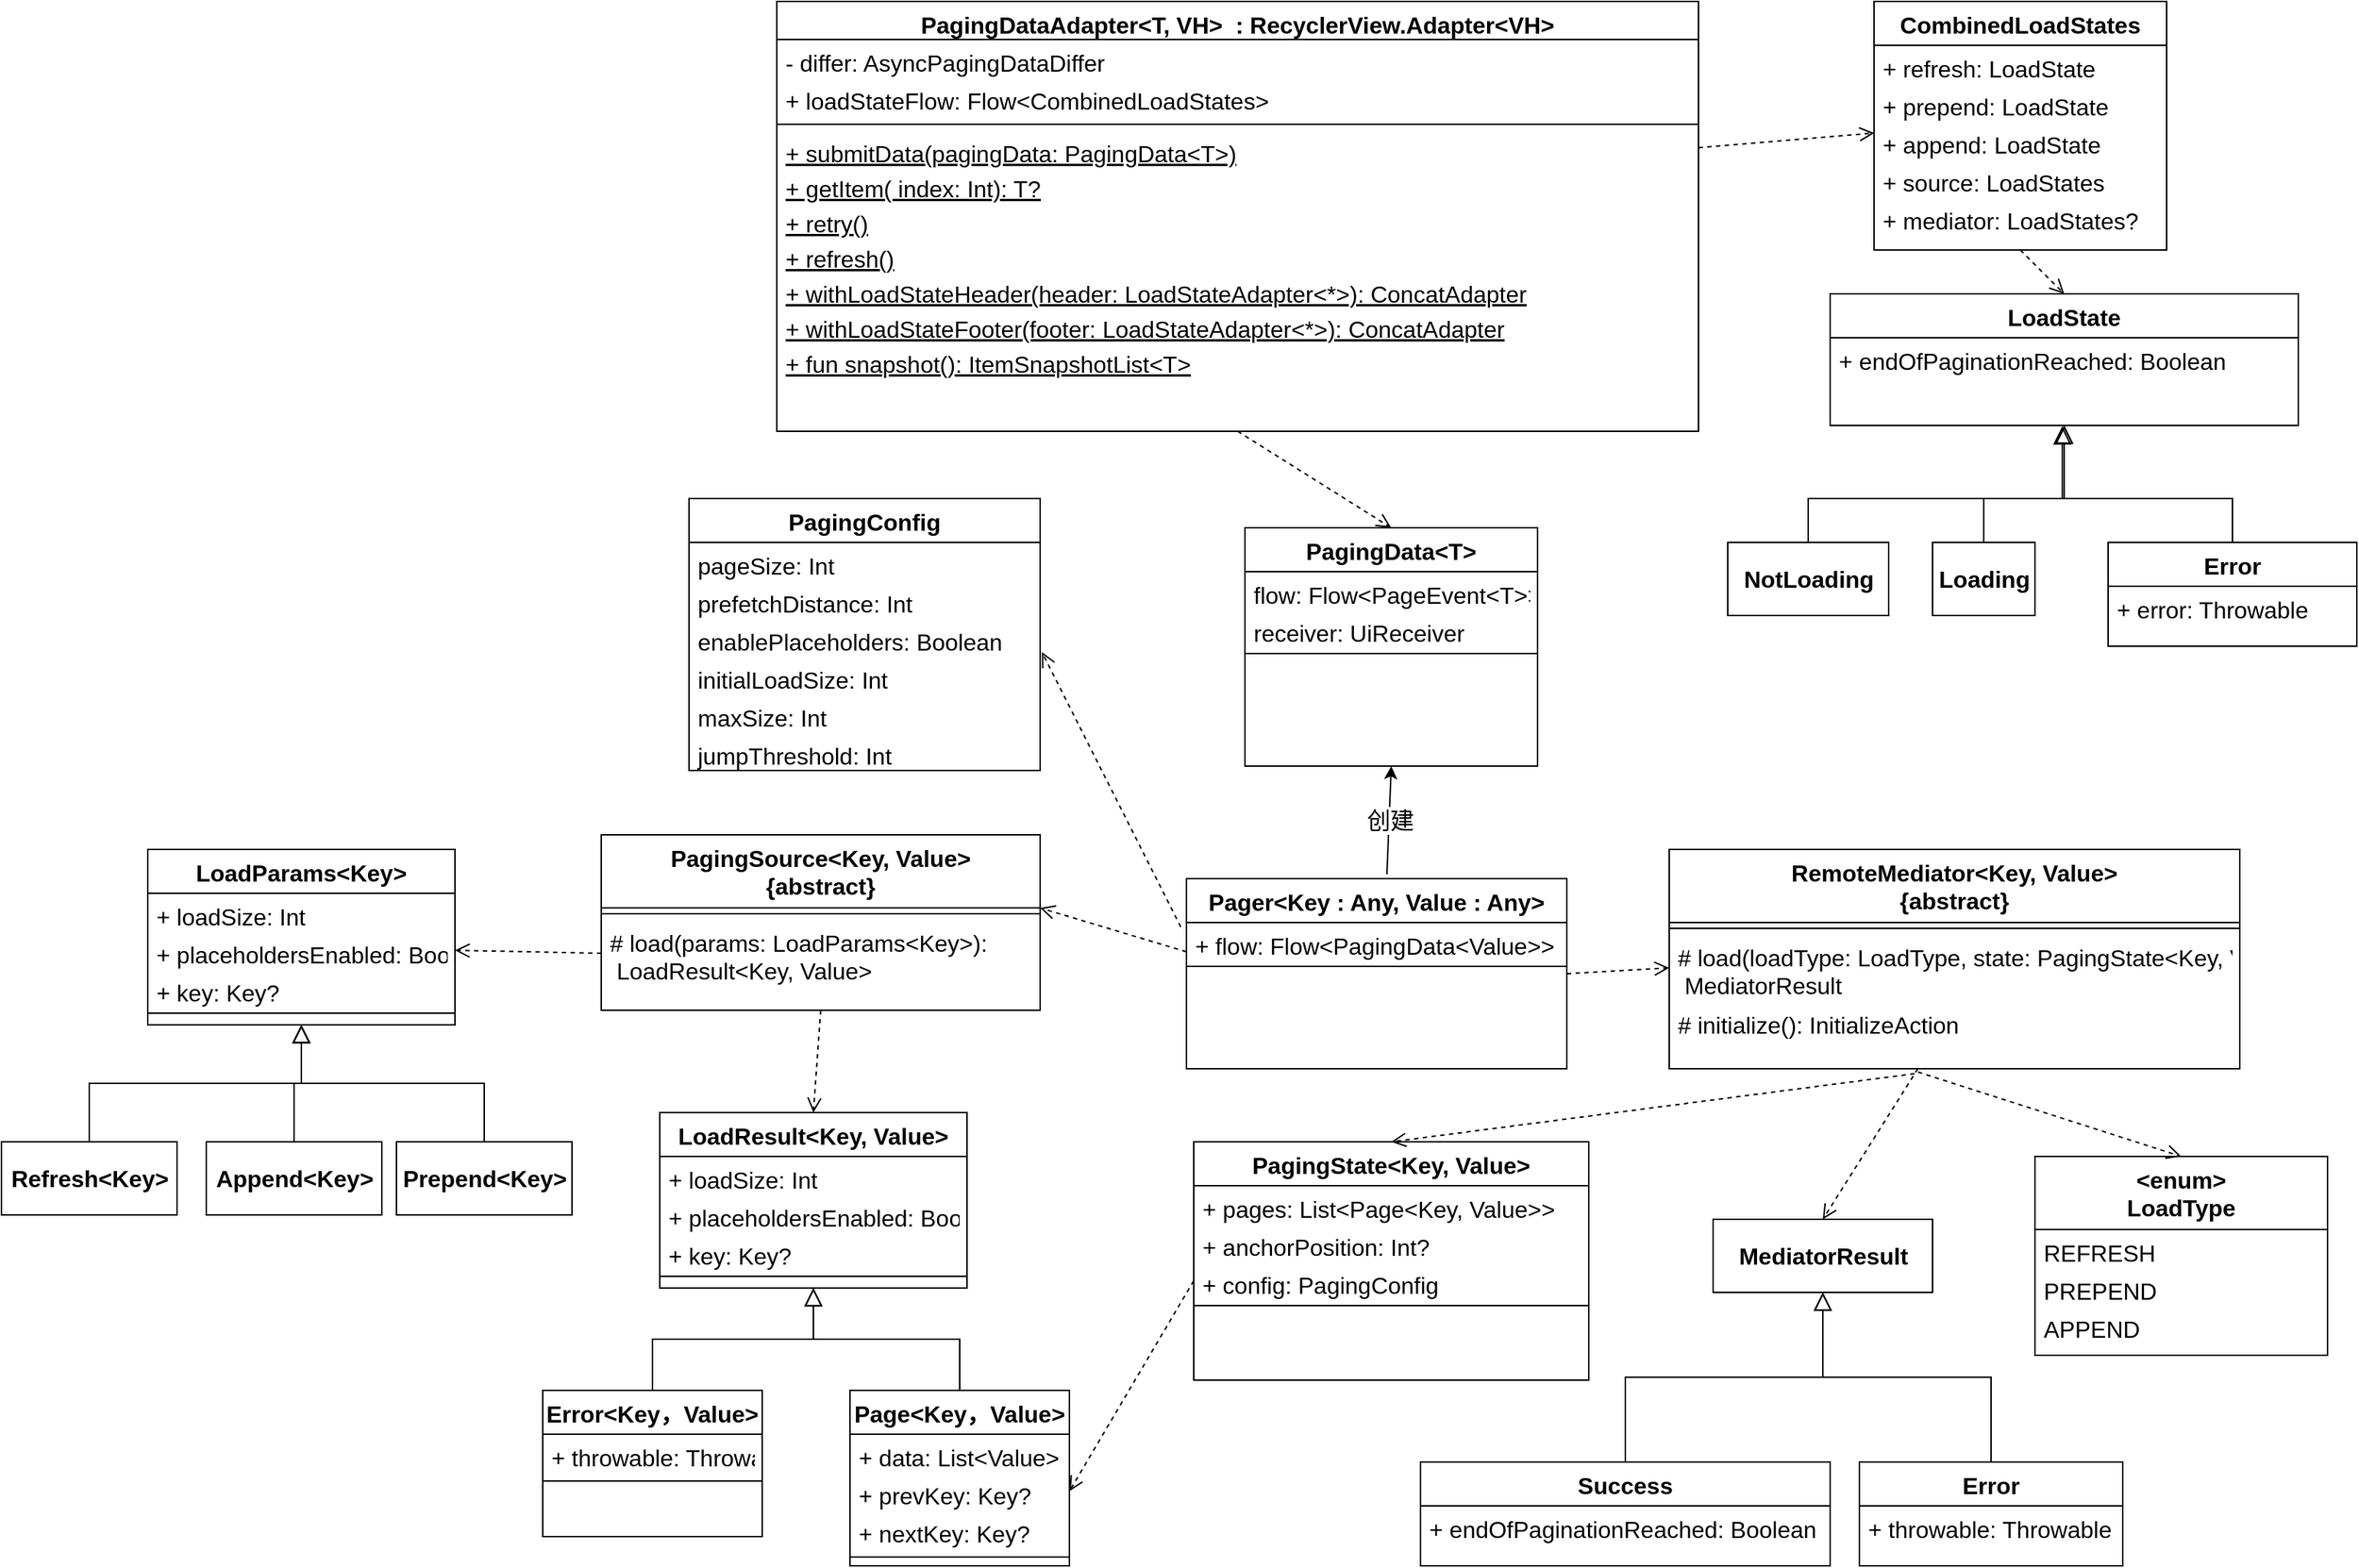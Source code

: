 <mxfile version="14.2.3" type="github">
  <diagram id="C5RBs43oDa-KdzZeNtuy" name="Page-1">
    <mxGraphModel dx="4512" dy="1089" grid="1" gridSize="10" guides="1" tooltips="1" connect="1" arrows="1" fold="1" page="1" pageScale="1" pageWidth="827" pageHeight="1169" math="0" shadow="0">
      <root>
        <mxCell id="WIyWlLk6GJQsqaUBKTNV-0" />
        <mxCell id="WIyWlLk6GJQsqaUBKTNV-1" parent="WIyWlLk6GJQsqaUBKTNV-0" />
        <mxCell id="XuE36sU5VSqXOPEqBiMG-0" value="PagingDataAdapter&lt;T, VH&gt;  : RecyclerView.Adapter&lt;VH&gt;" style="swimlane;fontStyle=1;align=center;verticalAlign=top;childLayout=stackLayout;horizontal=1;startSize=26;horizontalStack=0;resizeParent=1;resizeLast=0;collapsible=1;marginBottom=0;rounded=0;shadow=0;strokeWidth=1;fontSize=16;" parent="WIyWlLk6GJQsqaUBKTNV-1" vertex="1">
          <mxGeometry x="-1160" y="500" width="630" height="294" as="geometry">
            <mxRectangle x="130" y="380" width="160" height="26" as="alternateBounds" />
          </mxGeometry>
        </mxCell>
        <mxCell id="XuE36sU5VSqXOPEqBiMG-1" value="- differ: AsyncPagingDataDiffer" style="text;align=left;verticalAlign=top;spacingLeft=4;spacingRight=4;overflow=hidden;rotatable=0;points=[[0,0.5],[1,0.5]];portConstraint=eastwest;fontSize=16;" parent="XuE36sU5VSqXOPEqBiMG-0" vertex="1">
          <mxGeometry y="26" width="630" height="26" as="geometry" />
        </mxCell>
        <mxCell id="XuE36sU5VSqXOPEqBiMG-2" value="+ loadStateFlow: Flow&lt;CombinedLoadStates&gt;" style="text;align=left;verticalAlign=top;spacingLeft=4;spacingRight=4;overflow=hidden;rotatable=0;points=[[0,0.5],[1,0.5]];portConstraint=eastwest;rounded=0;shadow=0;html=0;fontSize=16;" parent="XuE36sU5VSqXOPEqBiMG-0" vertex="1">
          <mxGeometry y="52" width="630" height="28" as="geometry" />
        </mxCell>
        <mxCell id="XuE36sU5VSqXOPEqBiMG-5" value="" style="line;html=1;strokeWidth=1;align=left;verticalAlign=middle;spacingTop=-1;spacingLeft=3;spacingRight=3;rotatable=0;labelPosition=right;points=[];portConstraint=eastwest;fontSize=16;" parent="XuE36sU5VSqXOPEqBiMG-0" vertex="1">
          <mxGeometry y="80" width="630" height="8" as="geometry" />
        </mxCell>
        <mxCell id="XuE36sU5VSqXOPEqBiMG-6" value="+ submitData(pagingData: PagingData&lt;T&gt;)" style="text;align=left;verticalAlign=top;spacingLeft=4;spacingRight=4;overflow=hidden;rotatable=0;points=[[0,0.5],[1,0.5]];portConstraint=eastwest;fontStyle=4;fontSize=16;" parent="XuE36sU5VSqXOPEqBiMG-0" vertex="1">
          <mxGeometry y="88" width="630" height="24" as="geometry" />
        </mxCell>
        <mxCell id="XuE36sU5VSqXOPEqBiMG-7" value="+ getItem( index: Int): T?" style="text;align=left;verticalAlign=top;spacingLeft=4;spacingRight=4;overflow=hidden;rotatable=0;points=[[0,0.5],[1,0.5]];portConstraint=eastwest;fontStyle=4;fontSize=16;" parent="XuE36sU5VSqXOPEqBiMG-0" vertex="1">
          <mxGeometry y="112" width="630" height="24" as="geometry" />
        </mxCell>
        <mxCell id="XuE36sU5VSqXOPEqBiMG-28" value="+ retry()" style="text;align=left;verticalAlign=top;spacingLeft=4;spacingRight=4;overflow=hidden;rotatable=0;points=[[0,0.5],[1,0.5]];portConstraint=eastwest;fontStyle=4;fontSize=16;" parent="XuE36sU5VSqXOPEqBiMG-0" vertex="1">
          <mxGeometry y="136" width="630" height="24" as="geometry" />
        </mxCell>
        <mxCell id="XuE36sU5VSqXOPEqBiMG-8" value="+ refresh()" style="text;align=left;verticalAlign=top;spacingLeft=4;spacingRight=4;overflow=hidden;rotatable=0;points=[[0,0.5],[1,0.5]];portConstraint=eastwest;fontStyle=4;fontSize=16;" parent="XuE36sU5VSqXOPEqBiMG-0" vertex="1">
          <mxGeometry y="160" width="630" height="24" as="geometry" />
        </mxCell>
        <mxCell id="XuE36sU5VSqXOPEqBiMG-9" value="+ withLoadStateHeader(header: LoadStateAdapter&lt;*&gt;): ConcatAdapter" style="text;align=left;verticalAlign=top;spacingLeft=4;spacingRight=4;overflow=hidden;rotatable=0;points=[[0,0.5],[1,0.5]];portConstraint=eastwest;fontStyle=4;fontSize=16;" parent="XuE36sU5VSqXOPEqBiMG-0" vertex="1">
          <mxGeometry y="184" width="630" height="24" as="geometry" />
        </mxCell>
        <mxCell id="XuE36sU5VSqXOPEqBiMG-10" value="+ withLoadStateFooter(footer: LoadStateAdapter&lt;*&gt;): ConcatAdapter" style="text;align=left;verticalAlign=top;spacingLeft=4;spacingRight=4;overflow=hidden;rotatable=0;points=[[0,0.5],[1,0.5]];portConstraint=eastwest;fontStyle=4;fontSize=16;" parent="XuE36sU5VSqXOPEqBiMG-0" vertex="1">
          <mxGeometry y="208" width="630" height="24" as="geometry" />
        </mxCell>
        <mxCell id="XuE36sU5VSqXOPEqBiMG-11" value="+ fun snapshot(): ItemSnapshotList&lt;T&gt;" style="text;align=left;verticalAlign=top;spacingLeft=4;spacingRight=4;overflow=hidden;rotatable=0;points=[[0,0.5],[1,0.5]];portConstraint=eastwest;fontStyle=4;fontSize=16;" parent="XuE36sU5VSqXOPEqBiMG-0" vertex="1">
          <mxGeometry y="232" width="630" height="24" as="geometry" />
        </mxCell>
        <mxCell id="XuE36sU5VSqXOPEqBiMG-12" style="edgeStyle=orthogonalEdgeStyle;rounded=0;orthogonalLoop=1;jettySize=auto;html=1;exitX=1;exitY=0.5;exitDx=0;exitDy=0;fontSize=16;" parent="XuE36sU5VSqXOPEqBiMG-0" source="XuE36sU5VSqXOPEqBiMG-9" target="XuE36sU5VSqXOPEqBiMG-9" edge="1">
          <mxGeometry relative="1" as="geometry" />
        </mxCell>
        <mxCell id="XuE36sU5VSqXOPEqBiMG-13" value="PagingData&lt;T&gt;" style="swimlane;fontStyle=1;align=center;verticalAlign=top;childLayout=stackLayout;horizontal=1;startSize=30;horizontalStack=0;resizeParent=1;resizeLast=0;collapsible=1;marginBottom=0;rounded=0;shadow=0;strokeWidth=1;fontSize=16;" parent="WIyWlLk6GJQsqaUBKTNV-1" vertex="1">
          <mxGeometry x="-840" y="860" width="200" height="163" as="geometry">
            <mxRectangle x="130" y="380" width="160" height="26" as="alternateBounds" />
          </mxGeometry>
        </mxCell>
        <mxCell id="XuE36sU5VSqXOPEqBiMG-14" value="flow: Flow&lt;PageEvent&lt;T&gt;&gt;" style="text;align=left;verticalAlign=top;spacingLeft=4;spacingRight=4;overflow=hidden;rotatable=0;points=[[0,0.5],[1,0.5]];portConstraint=eastwest;fontSize=16;" parent="XuE36sU5VSqXOPEqBiMG-13" vertex="1">
          <mxGeometry y="30" width="200" height="26" as="geometry" />
        </mxCell>
        <mxCell id="XuE36sU5VSqXOPEqBiMG-15" value="receiver: UiReceiver" style="text;align=left;verticalAlign=top;spacingLeft=4;spacingRight=4;overflow=hidden;rotatable=0;points=[[0,0.5],[1,0.5]];portConstraint=eastwest;rounded=0;shadow=0;html=0;fontSize=16;" parent="XuE36sU5VSqXOPEqBiMG-13" vertex="1">
          <mxGeometry y="56" width="200" height="26" as="geometry" />
        </mxCell>
        <mxCell id="XuE36sU5VSqXOPEqBiMG-16" value="" style="line;html=1;strokeWidth=1;align=left;verticalAlign=middle;spacingTop=-1;spacingLeft=3;spacingRight=3;rotatable=0;labelPosition=right;points=[];portConstraint=eastwest;fontSize=16;" parent="XuE36sU5VSqXOPEqBiMG-13" vertex="1">
          <mxGeometry y="82" width="200" height="8" as="geometry" />
        </mxCell>
        <mxCell id="ubvXgTzYV1vVZ8Mo8wRW-0" value="Pager&lt;Key : Any, Value : Any&gt;" style="swimlane;fontStyle=1;align=center;verticalAlign=top;childLayout=stackLayout;horizontal=1;startSize=30;horizontalStack=0;resizeParent=1;resizeLast=0;collapsible=1;marginBottom=0;rounded=0;shadow=0;strokeWidth=1;fontSize=16;" parent="WIyWlLk6GJQsqaUBKTNV-1" vertex="1">
          <mxGeometry x="-880" y="1100" width="260" height="130" as="geometry">
            <mxRectangle x="130" y="380" width="160" height="26" as="alternateBounds" />
          </mxGeometry>
        </mxCell>
        <mxCell id="ubvXgTzYV1vVZ8Mo8wRW-1" value="+ flow: Flow&lt;PagingData&lt;Value&gt;&gt;" style="text;align=left;verticalAlign=top;spacingLeft=4;spacingRight=4;overflow=hidden;rotatable=0;points=[[0,0.5],[1,0.5]];portConstraint=eastwest;fontSize=16;" parent="ubvXgTzYV1vVZ8Mo8wRW-0" vertex="1">
          <mxGeometry y="30" width="260" height="26" as="geometry" />
        </mxCell>
        <mxCell id="ubvXgTzYV1vVZ8Mo8wRW-3" value="" style="line;html=1;strokeWidth=1;align=left;verticalAlign=middle;spacingTop=-1;spacingLeft=3;spacingRight=3;rotatable=0;labelPosition=right;points=[];portConstraint=eastwest;fontSize=16;" parent="ubvXgTzYV1vVZ8Mo8wRW-0" vertex="1">
          <mxGeometry y="56" width="260" height="8" as="geometry" />
        </mxCell>
        <mxCell id="ubvXgTzYV1vVZ8Mo8wRW-16" value="PagingSource&lt;Key, Value&gt;&#xa;{abstract}" style="swimlane;fontStyle=1;align=center;verticalAlign=top;childLayout=stackLayout;horizontal=1;startSize=50;horizontalStack=0;resizeParent=1;resizeLast=0;collapsible=1;marginBottom=0;rounded=0;shadow=0;strokeWidth=1;fontSize=16;" parent="WIyWlLk6GJQsqaUBKTNV-1" vertex="1">
          <mxGeometry x="-1280" y="1070" width="300" height="120" as="geometry">
            <mxRectangle x="130" y="380" width="160" height="26" as="alternateBounds" />
          </mxGeometry>
        </mxCell>
        <mxCell id="ubvXgTzYV1vVZ8Mo8wRW-18" value="" style="line;html=1;strokeWidth=1;align=left;verticalAlign=middle;spacingTop=-1;spacingLeft=3;spacingRight=3;rotatable=0;labelPosition=right;points=[];portConstraint=eastwest;fontSize=16;" parent="ubvXgTzYV1vVZ8Mo8wRW-16" vertex="1">
          <mxGeometry y="50" width="300" height="8" as="geometry" />
        </mxCell>
        <mxCell id="ubvXgTzYV1vVZ8Mo8wRW-19" value="# load(params: LoadParams&lt;Key&gt;):&#xa; LoadResult&lt;Key, Value&gt;" style="text;align=left;verticalAlign=top;spacingLeft=4;spacingRight=4;overflow=hidden;rotatable=0;points=[[0,0.5],[1,0.5]];portConstraint=eastwest;fontSize=16;" parent="ubvXgTzYV1vVZ8Mo8wRW-16" vertex="1">
          <mxGeometry y="58" width="300" height="46" as="geometry" />
        </mxCell>
        <mxCell id="ubvXgTzYV1vVZ8Mo8wRW-24" value="" style="html=1;verticalAlign=bottom;endArrow=open;dashed=1;endSize=8;exitX=0.5;exitY=1;exitDx=0;exitDy=0;entryX=0.5;entryY=0;entryDx=0;entryDy=0;fontSize=16;" parent="WIyWlLk6GJQsqaUBKTNV-1" source="XuE36sU5VSqXOPEqBiMG-0" target="XuE36sU5VSqXOPEqBiMG-13" edge="1">
          <mxGeometry y="-60" relative="1" as="geometry">
            <mxPoint x="-630" y="640" as="sourcePoint" />
            <mxPoint x="-630" y="680" as="targetPoint" />
            <mxPoint as="offset" />
          </mxGeometry>
        </mxCell>
        <mxCell id="ubvXgTzYV1vVZ8Mo8wRW-25" value="" style="html=1;verticalAlign=bottom;endArrow=open;dashed=1;endSize=8;entryX=1;entryY=0.417;entryDx=0;entryDy=0;entryPerimeter=0;fontSize=16;" parent="WIyWlLk6GJQsqaUBKTNV-1" target="ubvXgTzYV1vVZ8Mo8wRW-16" edge="1">
          <mxGeometry y="-60" relative="1" as="geometry">
            <mxPoint x="-880" y="1150" as="sourcePoint" />
            <mxPoint x="-960" y="1150" as="targetPoint" />
            <mxPoint as="offset" />
          </mxGeometry>
        </mxCell>
        <mxCell id="ubvXgTzYV1vVZ8Mo8wRW-29" value="RemoteMediator&lt;Key, Value&gt;&#xa;{abstract}" style="swimlane;fontStyle=1;align=center;verticalAlign=top;childLayout=stackLayout;horizontal=1;startSize=50;horizontalStack=0;resizeParent=1;resizeLast=0;collapsible=1;marginBottom=0;rounded=0;shadow=0;strokeWidth=1;fontSize=16;" parent="WIyWlLk6GJQsqaUBKTNV-1" vertex="1">
          <mxGeometry x="-550" y="1080" width="390" height="150" as="geometry">
            <mxRectangle x="130" y="380" width="160" height="26" as="alternateBounds" />
          </mxGeometry>
        </mxCell>
        <mxCell id="ubvXgTzYV1vVZ8Mo8wRW-30" value="" style="line;html=1;strokeWidth=1;align=left;verticalAlign=middle;spacingTop=-1;spacingLeft=3;spacingRight=3;rotatable=0;labelPosition=right;points=[];portConstraint=eastwest;fontSize=16;" parent="ubvXgTzYV1vVZ8Mo8wRW-29" vertex="1">
          <mxGeometry y="50" width="390" height="8" as="geometry" />
        </mxCell>
        <mxCell id="ubvXgTzYV1vVZ8Mo8wRW-31" value="# load(loadType: LoadType, state: PagingState&lt;Key, Value&gt;):&#xa; MediatorResult" style="text;align=left;verticalAlign=top;spacingLeft=4;spacingRight=4;overflow=hidden;rotatable=0;points=[[0,0.5],[1,0.5]];portConstraint=eastwest;fontSize=16;" parent="ubvXgTzYV1vVZ8Mo8wRW-29" vertex="1">
          <mxGeometry y="58" width="390" height="46" as="geometry" />
        </mxCell>
        <mxCell id="ubvXgTzYV1vVZ8Mo8wRW-32" value="# initialize(): InitializeAction" style="text;align=left;verticalAlign=top;spacingLeft=4;spacingRight=4;overflow=hidden;rotatable=0;points=[[0,0.5],[1,0.5]];portConstraint=eastwest;fontSize=16;" parent="ubvXgTzYV1vVZ8Mo8wRW-29" vertex="1">
          <mxGeometry y="104" width="390" height="46" as="geometry" />
        </mxCell>
        <mxCell id="ubvXgTzYV1vVZ8Mo8wRW-35" value="" style="html=1;verticalAlign=bottom;endArrow=open;dashed=1;endSize=8;exitX=1;exitY=0.5;exitDx=0;exitDy=0;entryX=0;entryY=0.5;entryDx=0;entryDy=0;fontSize=16;" parent="WIyWlLk6GJQsqaUBKTNV-1" source="ubvXgTzYV1vVZ8Mo8wRW-0" target="ubvXgTzYV1vVZ8Mo8wRW-31" edge="1">
          <mxGeometry y="-60" relative="1" as="geometry">
            <mxPoint x="-880" y="1190" as="sourcePoint" />
            <mxPoint x="-552" y="1165" as="targetPoint" />
            <mxPoint as="offset" />
          </mxGeometry>
        </mxCell>
        <mxCell id="ubvXgTzYV1vVZ8Mo8wRW-57" value="" style="endArrow=classic;html=1;exitX=0.527;exitY=-0.023;exitDx=0;exitDy=0;entryX=0.5;entryY=1;entryDx=0;entryDy=0;exitPerimeter=0;fontSize=16;" parent="WIyWlLk6GJQsqaUBKTNV-1" source="ubvXgTzYV1vVZ8Mo8wRW-0" target="XuE36sU5VSqXOPEqBiMG-13" edge="1">
          <mxGeometry relative="1" as="geometry">
            <mxPoint x="-1100" y="340" as="sourcePoint" />
            <mxPoint x="-940" y="340" as="targetPoint" />
          </mxGeometry>
        </mxCell>
        <mxCell id="ubvXgTzYV1vVZ8Mo8wRW-58" value="创建" style="edgeLabel;resizable=0;html=1;align=center;verticalAlign=middle;fontSize=16;" parent="ubvXgTzYV1vVZ8Mo8wRW-57" connectable="0" vertex="1">
          <mxGeometry relative="1" as="geometry" />
        </mxCell>
        <mxCell id="ubvXgTzYV1vVZ8Mo8wRW-62" value="PagingConfig" style="swimlane;fontStyle=1;align=center;verticalAlign=top;childLayout=stackLayout;horizontal=1;startSize=30;horizontalStack=0;resizeParent=1;resizeLast=0;collapsible=1;marginBottom=0;rounded=0;shadow=0;strokeWidth=1;fontSize=16;" parent="WIyWlLk6GJQsqaUBKTNV-1" vertex="1">
          <mxGeometry x="-1220" y="840" width="240" height="186" as="geometry">
            <mxRectangle x="130" y="380" width="160" height="26" as="alternateBounds" />
          </mxGeometry>
        </mxCell>
        <mxCell id="ubvXgTzYV1vVZ8Mo8wRW-63" value="pageSize: Int" style="text;align=left;verticalAlign=top;spacingLeft=4;spacingRight=4;overflow=hidden;rotatable=0;points=[[0,0.5],[1,0.5]];portConstraint=eastwest;fontSize=16;" parent="ubvXgTzYV1vVZ8Mo8wRW-62" vertex="1">
          <mxGeometry y="30" width="240" height="26" as="geometry" />
        </mxCell>
        <mxCell id="ubvXgTzYV1vVZ8Mo8wRW-64" value="prefetchDistance: Int" style="text;align=left;verticalAlign=top;spacingLeft=4;spacingRight=4;overflow=hidden;rotatable=0;points=[[0,0.5],[1,0.5]];portConstraint=eastwest;rounded=0;shadow=0;html=0;fontSize=16;" parent="ubvXgTzYV1vVZ8Mo8wRW-62" vertex="1">
          <mxGeometry y="56" width="240" height="26" as="geometry" />
        </mxCell>
        <mxCell id="ubvXgTzYV1vVZ8Mo8wRW-66" value="enablePlaceholders: Boolean" style="text;align=left;verticalAlign=top;spacingLeft=4;spacingRight=4;overflow=hidden;rotatable=0;points=[[0,0.5],[1,0.5]];portConstraint=eastwest;rounded=0;shadow=0;html=0;fontSize=16;" parent="ubvXgTzYV1vVZ8Mo8wRW-62" vertex="1">
          <mxGeometry y="82" width="240" height="26" as="geometry" />
        </mxCell>
        <mxCell id="ubvXgTzYV1vVZ8Mo8wRW-67" value="initialLoadSize: Int" style="text;align=left;verticalAlign=top;spacingLeft=4;spacingRight=4;overflow=hidden;rotatable=0;points=[[0,0.5],[1,0.5]];portConstraint=eastwest;rounded=0;shadow=0;html=0;fontSize=16;" parent="ubvXgTzYV1vVZ8Mo8wRW-62" vertex="1">
          <mxGeometry y="108" width="240" height="26" as="geometry" />
        </mxCell>
        <mxCell id="ubvXgTzYV1vVZ8Mo8wRW-69" value="maxSize: Int" style="text;align=left;verticalAlign=top;spacingLeft=4;spacingRight=4;overflow=hidden;rotatable=0;points=[[0,0.5],[1,0.5]];portConstraint=eastwest;rounded=0;shadow=0;html=0;fontSize=16;" parent="ubvXgTzYV1vVZ8Mo8wRW-62" vertex="1">
          <mxGeometry y="134" width="240" height="26" as="geometry" />
        </mxCell>
        <mxCell id="ubvXgTzYV1vVZ8Mo8wRW-76" value="jumpThreshold: Int" style="text;align=left;verticalAlign=top;spacingLeft=4;spacingRight=4;overflow=hidden;rotatable=0;points=[[0,0.5],[1,0.5]];portConstraint=eastwest;rounded=0;shadow=0;html=0;fontSize=16;" parent="ubvXgTzYV1vVZ8Mo8wRW-62" vertex="1">
          <mxGeometry y="160" width="240" height="26" as="geometry" />
        </mxCell>
        <mxCell id="ubvXgTzYV1vVZ8Mo8wRW-80" value="" style="html=1;verticalAlign=bottom;endArrow=open;dashed=1;endSize=8;exitX=-0.015;exitY=0.115;exitDx=0;exitDy=0;exitPerimeter=0;entryX=1.005;entryY=-0.115;entryDx=0;entryDy=0;entryPerimeter=0;fontSize=16;" parent="WIyWlLk6GJQsqaUBKTNV-1" source="ubvXgTzYV1vVZ8Mo8wRW-1" target="ubvXgTzYV1vVZ8Mo8wRW-67" edge="1">
          <mxGeometry y="-50" relative="1" as="geometry">
            <mxPoint x="-910" y="1020" as="sourcePoint" />
            <mxPoint x="-990" y="1020" as="targetPoint" />
            <mxPoint as="offset" />
          </mxGeometry>
        </mxCell>
        <mxCell id="ubvXgTzYV1vVZ8Mo8wRW-95" value="LoadParams&lt;Key&gt;" style="swimlane;fontStyle=1;align=center;verticalAlign=top;childLayout=stackLayout;horizontal=1;startSize=30;horizontalStack=0;resizeParent=1;resizeLast=0;collapsible=1;marginBottom=0;rounded=0;shadow=0;strokeWidth=1;fontSize=16;" parent="WIyWlLk6GJQsqaUBKTNV-1" vertex="1">
          <mxGeometry x="-1590" y="1080" width="210" height="120" as="geometry">
            <mxRectangle x="130" y="380" width="160" height="26" as="alternateBounds" />
          </mxGeometry>
        </mxCell>
        <mxCell id="ubvXgTzYV1vVZ8Mo8wRW-96" value="+ loadSize: Int" style="text;align=left;verticalAlign=top;spacingLeft=4;spacingRight=4;overflow=hidden;rotatable=0;points=[[0,0.5],[1,0.5]];portConstraint=eastwest;fontSize=16;" parent="ubvXgTzYV1vVZ8Mo8wRW-95" vertex="1">
          <mxGeometry y="30" width="210" height="26" as="geometry" />
        </mxCell>
        <mxCell id="ubvXgTzYV1vVZ8Mo8wRW-97" value="+ placeholdersEnabled: Boolean" style="text;align=left;verticalAlign=top;spacingLeft=4;spacingRight=4;overflow=hidden;rotatable=0;points=[[0,0.5],[1,0.5]];portConstraint=eastwest;rounded=0;shadow=0;html=0;fontSize=16;" parent="ubvXgTzYV1vVZ8Mo8wRW-95" vertex="1">
          <mxGeometry y="56" width="210" height="26" as="geometry" />
        </mxCell>
        <mxCell id="ubvXgTzYV1vVZ8Mo8wRW-102" value="+ key: Key?" style="text;align=left;verticalAlign=top;spacingLeft=4;spacingRight=4;overflow=hidden;rotatable=0;points=[[0,0.5],[1,0.5]];portConstraint=eastwest;rounded=0;shadow=0;html=0;fontSize=16;" parent="ubvXgTzYV1vVZ8Mo8wRW-95" vertex="1">
          <mxGeometry y="82" width="210" height="26" as="geometry" />
        </mxCell>
        <mxCell id="ubvXgTzYV1vVZ8Mo8wRW-98" value="" style="line;html=1;strokeWidth=1;align=left;verticalAlign=middle;spacingTop=-1;spacingLeft=3;spacingRight=3;rotatable=0;labelPosition=right;points=[];portConstraint=eastwest;fontSize=16;" parent="ubvXgTzYV1vVZ8Mo8wRW-95" vertex="1">
          <mxGeometry y="108" width="210" height="8" as="geometry" />
        </mxCell>
        <mxCell id="ubvXgTzYV1vVZ8Mo8wRW-101" value="" style="html=1;verticalAlign=bottom;endArrow=open;dashed=1;endSize=8;exitX=0;exitY=0.5;exitDx=0;exitDy=0;entryX=1;entryY=0.5;entryDx=0;entryDy=0;fontSize=16;" parent="WIyWlLk6GJQsqaUBKTNV-1" source="ubvXgTzYV1vVZ8Mo8wRW-19" target="ubvXgTzYV1vVZ8Mo8wRW-97" edge="1">
          <mxGeometry relative="1" as="geometry">
            <mxPoint x="-1330" y="1270" as="sourcePoint" />
            <mxPoint x="-1410" y="1270" as="targetPoint" />
          </mxGeometry>
        </mxCell>
        <mxCell id="ubvXgTzYV1vVZ8Mo8wRW-105" value="&lt;b style=&quot;font-size: 16px;&quot;&gt;&lt;font style=&quot;font-size: 16px;&quot;&gt;Refresh&amp;lt;Key&amp;gt;&lt;/font&gt;&lt;/b&gt;" style="html=1;fontSize=16;" parent="WIyWlLk6GJQsqaUBKTNV-1" vertex="1">
          <mxGeometry x="-1690" y="1280" width="120" height="50" as="geometry" />
        </mxCell>
        <mxCell id="ubvXgTzYV1vVZ8Mo8wRW-106" value="&lt;b style=&quot;font-size: 16px;&quot;&gt;&lt;font style=&quot;font-size: 16px;&quot;&gt;Append&amp;lt;Key&amp;gt;&lt;/font&gt;&lt;/b&gt;" style="html=1;fontSize=16;" parent="WIyWlLk6GJQsqaUBKTNV-1" vertex="1">
          <mxGeometry x="-1550" y="1280" width="120" height="50" as="geometry" />
        </mxCell>
        <mxCell id="ubvXgTzYV1vVZ8Mo8wRW-107" value="&lt;b style=&quot;font-size: 16px;&quot;&gt;&lt;font style=&quot;font-size: 16px;&quot;&gt;Prepend&amp;lt;Key&amp;gt;&lt;/font&gt;&lt;/b&gt;" style="html=1;fontSize=16;" parent="WIyWlLk6GJQsqaUBKTNV-1" vertex="1">
          <mxGeometry x="-1420" y="1280" width="120" height="50" as="geometry" />
        </mxCell>
        <mxCell id="ubvXgTzYV1vVZ8Mo8wRW-113" value="LoadResult&lt;Key, Value&gt;" style="swimlane;fontStyle=1;align=center;verticalAlign=top;childLayout=stackLayout;horizontal=1;startSize=30;horizontalStack=0;resizeParent=1;resizeLast=0;collapsible=1;marginBottom=0;rounded=0;shadow=0;strokeWidth=1;fontSize=16;" parent="WIyWlLk6GJQsqaUBKTNV-1" vertex="1">
          <mxGeometry x="-1240" y="1260" width="210" height="120" as="geometry">
            <mxRectangle x="130" y="380" width="160" height="26" as="alternateBounds" />
          </mxGeometry>
        </mxCell>
        <mxCell id="ubvXgTzYV1vVZ8Mo8wRW-114" value="+ loadSize: Int" style="text;align=left;verticalAlign=top;spacingLeft=4;spacingRight=4;overflow=hidden;rotatable=0;points=[[0,0.5],[1,0.5]];portConstraint=eastwest;fontSize=16;" parent="ubvXgTzYV1vVZ8Mo8wRW-113" vertex="1">
          <mxGeometry y="30" width="210" height="26" as="geometry" />
        </mxCell>
        <mxCell id="ubvXgTzYV1vVZ8Mo8wRW-115" value="+ placeholdersEnabled: Boolean" style="text;align=left;verticalAlign=top;spacingLeft=4;spacingRight=4;overflow=hidden;rotatable=0;points=[[0,0.5],[1,0.5]];portConstraint=eastwest;rounded=0;shadow=0;html=0;fontSize=16;" parent="ubvXgTzYV1vVZ8Mo8wRW-113" vertex="1">
          <mxGeometry y="56" width="210" height="26" as="geometry" />
        </mxCell>
        <mxCell id="ubvXgTzYV1vVZ8Mo8wRW-116" value="+ key: Key?" style="text;align=left;verticalAlign=top;spacingLeft=4;spacingRight=4;overflow=hidden;rotatable=0;points=[[0,0.5],[1,0.5]];portConstraint=eastwest;rounded=0;shadow=0;html=0;fontSize=16;" parent="ubvXgTzYV1vVZ8Mo8wRW-113" vertex="1">
          <mxGeometry y="82" width="210" height="26" as="geometry" />
        </mxCell>
        <mxCell id="ubvXgTzYV1vVZ8Mo8wRW-117" value="" style="line;html=1;strokeWidth=1;align=left;verticalAlign=middle;spacingTop=-1;spacingLeft=3;spacingRight=3;rotatable=0;labelPosition=right;points=[];portConstraint=eastwest;fontSize=16;" parent="ubvXgTzYV1vVZ8Mo8wRW-113" vertex="1">
          <mxGeometry y="108" width="210" height="8" as="geometry" />
        </mxCell>
        <mxCell id="ubvXgTzYV1vVZ8Mo8wRW-118" value="" style="endArrow=block;endSize=10;endFill=0;shadow=0;strokeWidth=1;rounded=0;edgeStyle=elbowEdgeStyle;elbow=vertical;entryX=0.5;entryY=1;entryDx=0;entryDy=0;exitX=0.5;exitY=0;exitDx=0;exitDy=0;fontSize=16;" parent="WIyWlLk6GJQsqaUBKTNV-1" source="ubvXgTzYV1vVZ8Mo8wRW-105" target="ubvXgTzYV1vVZ8Mo8wRW-95" edge="1">
          <mxGeometry width="160" relative="1" as="geometry">
            <mxPoint x="-1640" y="1370" as="sourcePoint" />
            <mxPoint x="-1530" y="1270" as="targetPoint" />
          </mxGeometry>
        </mxCell>
        <mxCell id="ubvXgTzYV1vVZ8Mo8wRW-119" value="" style="endArrow=block;endSize=10;endFill=0;shadow=0;strokeWidth=1;rounded=0;edgeStyle=elbowEdgeStyle;elbow=vertical;entryX=0.5;entryY=1;entryDx=0;entryDy=0;exitX=0.5;exitY=0;exitDx=0;exitDy=0;fontSize=16;" parent="WIyWlLk6GJQsqaUBKTNV-1" source="ubvXgTzYV1vVZ8Mo8wRW-107" target="ubvXgTzYV1vVZ8Mo8wRW-95" edge="1">
          <mxGeometry width="160" relative="1" as="geometry">
            <mxPoint x="-1380" y="1372" as="sourcePoint" />
            <mxPoint x="-1490" y="1270" as="targetPoint" />
          </mxGeometry>
        </mxCell>
        <mxCell id="ubvXgTzYV1vVZ8Mo8wRW-120" value="" style="endArrow=block;endSize=10;endFill=0;shadow=0;strokeWidth=1;rounded=0;edgeStyle=elbowEdgeStyle;elbow=vertical;entryX=0.5;entryY=1;entryDx=0;entryDy=0;fontSize=16;" parent="WIyWlLk6GJQsqaUBKTNV-1" source="ubvXgTzYV1vVZ8Mo8wRW-106" target="ubvXgTzYV1vVZ8Mo8wRW-95" edge="1">
          <mxGeometry width="160" relative="1" as="geometry">
            <mxPoint x="-1090" y="1372" as="sourcePoint" />
            <mxPoint x="-990" y="1270" as="targetPoint" />
          </mxGeometry>
        </mxCell>
        <mxCell id="ubvXgTzYV1vVZ8Mo8wRW-126" value="" style="endArrow=block;endSize=10;endFill=0;shadow=0;strokeWidth=1;rounded=0;edgeStyle=elbowEdgeStyle;elbow=vertical;entryX=0.5;entryY=1;entryDx=0;entryDy=0;fontSize=16;" parent="WIyWlLk6GJQsqaUBKTNV-1" source="ubvXgTzYV1vVZ8Mo8wRW-134" edge="1" target="ubvXgTzYV1vVZ8Mo8wRW-113">
          <mxGeometry width="160" relative="1" as="geometry">
            <mxPoint x="-1220" y="1520" as="sourcePoint" />
            <mxPoint x="-1135" y="1423" as="targetPoint" />
          </mxGeometry>
        </mxCell>
        <mxCell id="ubvXgTzYV1vVZ8Mo8wRW-127" value="" style="endArrow=block;endSize=10;endFill=0;shadow=0;strokeWidth=1;rounded=0;edgeStyle=elbowEdgeStyle;elbow=vertical;entryX=0.5;entryY=1;entryDx=0;entryDy=0;exitX=0.5;exitY=0;exitDx=0;exitDy=0;fontSize=16;" parent="WIyWlLk6GJQsqaUBKTNV-1" source="ubvXgTzYV1vVZ8Mo8wRW-140" edge="1" target="ubvXgTzYV1vVZ8Mo8wRW-113">
          <mxGeometry width="160" relative="1" as="geometry">
            <mxPoint x="-1060" y="1520" as="sourcePoint" />
            <mxPoint x="-1135" y="1423" as="targetPoint" />
          </mxGeometry>
        </mxCell>
        <mxCell id="ubvXgTzYV1vVZ8Mo8wRW-134" value="Page&lt;Key，Value&gt;" style="swimlane;fontStyle=1;align=center;verticalAlign=top;childLayout=stackLayout;horizontal=1;startSize=30;horizontalStack=0;resizeParent=1;resizeLast=0;collapsible=1;marginBottom=0;rounded=0;shadow=0;strokeWidth=1;fontSize=16;" parent="WIyWlLk6GJQsqaUBKTNV-1" vertex="1">
          <mxGeometry x="-1110" y="1450" width="150" height="120" as="geometry">
            <mxRectangle x="130" y="380" width="160" height="26" as="alternateBounds" />
          </mxGeometry>
        </mxCell>
        <mxCell id="ubvXgTzYV1vVZ8Mo8wRW-135" value="+ data: List&lt;Value&gt;" style="text;align=left;verticalAlign=top;spacingLeft=4;spacingRight=4;overflow=hidden;rotatable=0;points=[[0,0.5],[1,0.5]];portConstraint=eastwest;fontSize=16;" parent="ubvXgTzYV1vVZ8Mo8wRW-134" vertex="1">
          <mxGeometry y="30" width="150" height="26" as="geometry" />
        </mxCell>
        <mxCell id="ubvXgTzYV1vVZ8Mo8wRW-136" value="+ prevKey: Key?" style="text;align=left;verticalAlign=top;spacingLeft=4;spacingRight=4;overflow=hidden;rotatable=0;points=[[0,0.5],[1,0.5]];portConstraint=eastwest;rounded=0;shadow=0;html=0;fontSize=16;" parent="ubvXgTzYV1vVZ8Mo8wRW-134" vertex="1">
          <mxGeometry y="56" width="150" height="26" as="geometry" />
        </mxCell>
        <mxCell id="ubvXgTzYV1vVZ8Mo8wRW-138" value="+ nextKey: Key?" style="text;align=left;verticalAlign=top;spacingLeft=4;spacingRight=4;overflow=hidden;rotatable=0;points=[[0,0.5],[1,0.5]];portConstraint=eastwest;rounded=0;shadow=0;html=0;fontSize=16;" parent="ubvXgTzYV1vVZ8Mo8wRW-134" vertex="1">
          <mxGeometry y="82" width="150" height="28" as="geometry" />
        </mxCell>
        <mxCell id="ubvXgTzYV1vVZ8Mo8wRW-137" value="" style="line;html=1;strokeWidth=1;align=left;verticalAlign=middle;spacingTop=-1;spacingLeft=3;spacingRight=3;rotatable=0;labelPosition=right;points=[];portConstraint=eastwest;fontSize=16;" parent="ubvXgTzYV1vVZ8Mo8wRW-134" vertex="1">
          <mxGeometry y="110" width="150" height="8" as="geometry" />
        </mxCell>
        <mxCell id="ubvXgTzYV1vVZ8Mo8wRW-140" value="Error&lt;Key，Value&gt;" style="swimlane;fontStyle=1;align=center;verticalAlign=top;childLayout=stackLayout;horizontal=1;startSize=30;horizontalStack=0;resizeParent=1;resizeLast=0;collapsible=1;marginBottom=0;rounded=0;shadow=0;strokeWidth=1;fontSize=16;" parent="WIyWlLk6GJQsqaUBKTNV-1" vertex="1">
          <mxGeometry x="-1320" y="1450" width="150" height="100" as="geometry">
            <mxRectangle x="130" y="380" width="160" height="26" as="alternateBounds" />
          </mxGeometry>
        </mxCell>
        <mxCell id="ubvXgTzYV1vVZ8Mo8wRW-143" value="+ throwable: Throwable" style="text;align=left;verticalAlign=top;spacingLeft=4;spacingRight=4;overflow=hidden;rotatable=0;points=[[0,0.5],[1,0.5]];portConstraint=eastwest;rounded=0;shadow=0;html=0;fontSize=16;" parent="ubvXgTzYV1vVZ8Mo8wRW-140" vertex="1">
          <mxGeometry y="30" width="150" height="28" as="geometry" />
        </mxCell>
        <mxCell id="ubvXgTzYV1vVZ8Mo8wRW-144" value="" style="line;html=1;strokeWidth=1;align=left;verticalAlign=middle;spacingTop=-1;spacingLeft=3;spacingRight=3;rotatable=0;labelPosition=right;points=[];portConstraint=eastwest;fontSize=16;" parent="ubvXgTzYV1vVZ8Mo8wRW-140" vertex="1">
          <mxGeometry y="58" width="150" height="8" as="geometry" />
        </mxCell>
        <mxCell id="nEP0Bxg_CWYKs77Z_bnu-1" value="&lt;enum&gt;&#xa;LoadType" style="swimlane;fontStyle=1;align=center;verticalAlign=top;childLayout=stackLayout;horizontal=1;startSize=50;horizontalStack=0;resizeParent=1;resizeLast=0;collapsible=1;marginBottom=0;rounded=0;shadow=0;strokeWidth=1;fontSize=16;" vertex="1" parent="WIyWlLk6GJQsqaUBKTNV-1">
          <mxGeometry x="-300" y="1290" width="200" height="136" as="geometry">
            <mxRectangle x="130" y="380" width="160" height="26" as="alternateBounds" />
          </mxGeometry>
        </mxCell>
        <mxCell id="nEP0Bxg_CWYKs77Z_bnu-2" value="REFRESH" style="text;align=left;verticalAlign=top;spacingLeft=4;spacingRight=4;overflow=hidden;rotatable=0;points=[[0,0.5],[1,0.5]];portConstraint=eastwest;fontSize=16;" vertex="1" parent="nEP0Bxg_CWYKs77Z_bnu-1">
          <mxGeometry y="50" width="200" height="26" as="geometry" />
        </mxCell>
        <mxCell id="nEP0Bxg_CWYKs77Z_bnu-3" value="PREPEND" style="text;align=left;verticalAlign=top;spacingLeft=4;spacingRight=4;overflow=hidden;rotatable=0;points=[[0,0.5],[1,0.5]];portConstraint=eastwest;rounded=0;shadow=0;html=0;fontSize=16;" vertex="1" parent="nEP0Bxg_CWYKs77Z_bnu-1">
          <mxGeometry y="76" width="200" height="26" as="geometry" />
        </mxCell>
        <mxCell id="nEP0Bxg_CWYKs77Z_bnu-4" value="APPEND" style="text;align=left;verticalAlign=top;spacingLeft=4;spacingRight=4;overflow=hidden;rotatable=0;points=[[0,0.5],[1,0.5]];portConstraint=eastwest;rounded=0;shadow=0;html=0;fontSize=16;" vertex="1" parent="nEP0Bxg_CWYKs77Z_bnu-1">
          <mxGeometry y="102" width="200" height="26" as="geometry" />
        </mxCell>
        <mxCell id="nEP0Bxg_CWYKs77Z_bnu-10" value="" style="html=1;verticalAlign=bottom;endArrow=open;dashed=1;endSize=8;exitX=0.5;exitY=1;exitDx=0;exitDy=0;entryX=0.5;entryY=0;entryDx=0;entryDy=0;fontSize=16;" edge="1" parent="WIyWlLk6GJQsqaUBKTNV-1" source="ubvXgTzYV1vVZ8Mo8wRW-16" target="ubvXgTzYV1vVZ8Mo8wRW-113">
          <mxGeometry relative="1" as="geometry">
            <mxPoint x="-1000" y="1250" as="sourcePoint" />
            <mxPoint x="-1080" y="1250" as="targetPoint" />
          </mxGeometry>
        </mxCell>
        <mxCell id="nEP0Bxg_CWYKs77Z_bnu-11" value="PagingState&lt;Key, Value&gt;" style="swimlane;fontStyle=1;align=center;verticalAlign=top;childLayout=stackLayout;horizontal=1;startSize=30;horizontalStack=0;resizeParent=1;resizeLast=0;collapsible=1;marginBottom=0;rounded=0;shadow=0;strokeWidth=1;fontSize=16;" vertex="1" parent="WIyWlLk6GJQsqaUBKTNV-1">
          <mxGeometry x="-875" y="1280" width="270" height="163" as="geometry">
            <mxRectangle x="130" y="380" width="160" height="26" as="alternateBounds" />
          </mxGeometry>
        </mxCell>
        <mxCell id="nEP0Bxg_CWYKs77Z_bnu-12" value="+ pages: List&lt;Page&lt;Key, Value&gt;&gt;" style="text;align=left;verticalAlign=top;spacingLeft=4;spacingRight=4;overflow=hidden;rotatable=0;points=[[0,0.5],[1,0.5]];portConstraint=eastwest;fontSize=16;" vertex="1" parent="nEP0Bxg_CWYKs77Z_bnu-11">
          <mxGeometry y="30" width="270" height="26" as="geometry" />
        </mxCell>
        <mxCell id="nEP0Bxg_CWYKs77Z_bnu-13" value="+ anchorPosition: Int?" style="text;align=left;verticalAlign=top;spacingLeft=4;spacingRight=4;overflow=hidden;rotatable=0;points=[[0,0.5],[1,0.5]];portConstraint=eastwest;rounded=0;shadow=0;html=0;fontSize=16;" vertex="1" parent="nEP0Bxg_CWYKs77Z_bnu-11">
          <mxGeometry y="56" width="270" height="26" as="geometry" />
        </mxCell>
        <mxCell id="nEP0Bxg_CWYKs77Z_bnu-14" value="+ config: PagingConfig" style="text;align=left;verticalAlign=top;spacingLeft=4;spacingRight=4;overflow=hidden;rotatable=0;points=[[0,0.5],[1,0.5]];portConstraint=eastwest;rounded=0;shadow=0;html=0;fontSize=16;" vertex="1" parent="nEP0Bxg_CWYKs77Z_bnu-11">
          <mxGeometry y="82" width="270" height="26" as="geometry" />
        </mxCell>
        <mxCell id="nEP0Bxg_CWYKs77Z_bnu-15" value="" style="line;html=1;strokeWidth=1;align=left;verticalAlign=middle;spacingTop=-1;spacingLeft=3;spacingRight=3;rotatable=0;labelPosition=right;points=[];portConstraint=eastwest;fontSize=16;" vertex="1" parent="nEP0Bxg_CWYKs77Z_bnu-11">
          <mxGeometry y="108" width="270" height="8" as="geometry" />
        </mxCell>
        <mxCell id="nEP0Bxg_CWYKs77Z_bnu-17" value="" style="html=1;verticalAlign=bottom;endArrow=open;dashed=1;endSize=8;exitX=0;exitY=0.5;exitDx=0;exitDy=0;entryX=1;entryY=0.5;entryDx=0;entryDy=0;fontSize=16;" edge="1" parent="WIyWlLk6GJQsqaUBKTNV-1" source="nEP0Bxg_CWYKs77Z_bnu-14" target="ubvXgTzYV1vVZ8Mo8wRW-136">
          <mxGeometry relative="1" as="geometry">
            <mxPoint x="-610" y="1690" as="sourcePoint" />
            <mxPoint x="-690" y="1690" as="targetPoint" />
          </mxGeometry>
        </mxCell>
        <mxCell id="nEP0Bxg_CWYKs77Z_bnu-18" value="" style="html=1;verticalAlign=bottom;endArrow=open;dashed=1;endSize=8;exitX=0.43;exitY=1.074;exitDx=0;exitDy=0;exitPerimeter=0;entryX=0.5;entryY=0;entryDx=0;entryDy=0;fontSize=16;" edge="1" parent="WIyWlLk6GJQsqaUBKTNV-1" source="ubvXgTzYV1vVZ8Mo8wRW-32" target="nEP0Bxg_CWYKs77Z_bnu-11">
          <mxGeometry relative="1" as="geometry">
            <mxPoint x="-433" y="1270" as="sourcePoint" />
            <mxPoint x="-513" y="1270" as="targetPoint" />
          </mxGeometry>
        </mxCell>
        <mxCell id="nEP0Bxg_CWYKs77Z_bnu-19" value="" style="html=1;verticalAlign=bottom;endArrow=open;dashed=1;endSize=8;exitX=0.436;exitY=1.049;exitDx=0;exitDy=0;exitPerimeter=0;entryX=0.5;entryY=0;entryDx=0;entryDy=0;fontSize=16;" edge="1" parent="WIyWlLk6GJQsqaUBKTNV-1" source="ubvXgTzYV1vVZ8Mo8wRW-32" target="nEP0Bxg_CWYKs77Z_bnu-1">
          <mxGeometry relative="1" as="geometry">
            <mxPoint y="1370" as="sourcePoint" />
            <mxPoint x="-80" y="1370" as="targetPoint" />
          </mxGeometry>
        </mxCell>
        <mxCell id="nEP0Bxg_CWYKs77Z_bnu-26" value="" style="html=1;verticalAlign=bottom;endArrow=open;dashed=1;endSize=8;entryX=0.5;entryY=0;entryDx=0;entryDy=0;fontSize=16;" edge="1" parent="WIyWlLk6GJQsqaUBKTNV-1" target="nEP0Bxg_CWYKs77Z_bnu-27">
          <mxGeometry relative="1" as="geometry">
            <mxPoint x="-380" y="1230" as="sourcePoint" />
            <mxPoint x="-190" y="1310" as="targetPoint" />
          </mxGeometry>
        </mxCell>
        <mxCell id="nEP0Bxg_CWYKs77Z_bnu-27" value="&lt;span style=&quot;font-size: 16px; font-weight: 700;&quot;&gt;MediatorResult&lt;/span&gt;" style="html=1;fontSize=16;" vertex="1" parent="WIyWlLk6GJQsqaUBKTNV-1">
          <mxGeometry x="-520" y="1333" width="150" height="50" as="geometry" />
        </mxCell>
        <mxCell id="nEP0Bxg_CWYKs77Z_bnu-33" value="Success" style="swimlane;fontStyle=1;align=center;verticalAlign=top;childLayout=stackLayout;horizontal=1;startSize=30;horizontalStack=0;resizeParent=1;resizeLast=0;collapsible=1;marginBottom=0;rounded=0;shadow=0;strokeWidth=1;fontSize=16;" vertex="1" parent="WIyWlLk6GJQsqaUBKTNV-1">
          <mxGeometry x="-720" y="1499" width="280" height="71" as="geometry">
            <mxRectangle x="130" y="380" width="160" height="26" as="alternateBounds" />
          </mxGeometry>
        </mxCell>
        <mxCell id="nEP0Bxg_CWYKs77Z_bnu-34" value="+ endOfPaginationReached: Boolean" style="text;align=left;verticalAlign=top;spacingLeft=4;spacingRight=4;overflow=hidden;rotatable=0;points=[[0,0.5],[1,0.5]];portConstraint=eastwest;fontSize=16;" vertex="1" parent="nEP0Bxg_CWYKs77Z_bnu-33">
          <mxGeometry y="30" width="280" height="26" as="geometry" />
        </mxCell>
        <mxCell id="nEP0Bxg_CWYKs77Z_bnu-40" value="Error" style="swimlane;fontStyle=1;align=center;verticalAlign=top;childLayout=stackLayout;horizontal=1;startSize=30;horizontalStack=0;resizeParent=1;resizeLast=0;collapsible=1;marginBottom=0;rounded=0;shadow=0;strokeWidth=1;fontSize=16;" vertex="1" parent="WIyWlLk6GJQsqaUBKTNV-1">
          <mxGeometry x="-420" y="1499" width="180" height="71" as="geometry">
            <mxRectangle x="130" y="380" width="160" height="26" as="alternateBounds" />
          </mxGeometry>
        </mxCell>
        <mxCell id="nEP0Bxg_CWYKs77Z_bnu-41" value="+ throwable: Throwable" style="text;align=left;verticalAlign=top;spacingLeft=4;spacingRight=4;overflow=hidden;rotatable=0;points=[[0,0.5],[1,0.5]];portConstraint=eastwest;fontSize=16;" vertex="1" parent="nEP0Bxg_CWYKs77Z_bnu-40">
          <mxGeometry y="30" width="180" height="26" as="geometry" />
        </mxCell>
        <mxCell id="nEP0Bxg_CWYKs77Z_bnu-43" value="" style="endArrow=block;endSize=10;endFill=0;shadow=0;strokeWidth=1;rounded=0;edgeStyle=elbowEdgeStyle;elbow=vertical;entryX=0.5;entryY=1;entryDx=0;entryDy=0;exitX=0.5;exitY=0;exitDx=0;exitDy=0;fontSize=16;" edge="1" parent="WIyWlLk6GJQsqaUBKTNV-1" source="nEP0Bxg_CWYKs77Z_bnu-33" target="nEP0Bxg_CWYKs77Z_bnu-27">
          <mxGeometry width="160" relative="1" as="geometry">
            <mxPoint x="-550" y="1500" as="sourcePoint" />
            <mxPoint x="-390" y="1370" as="targetPoint" />
          </mxGeometry>
        </mxCell>
        <mxCell id="nEP0Bxg_CWYKs77Z_bnu-45" value="" style="endArrow=block;endSize=10;endFill=0;shadow=0;strokeWidth=1;rounded=0;edgeStyle=elbowEdgeStyle;elbow=vertical;entryX=0.5;entryY=1;entryDx=0;entryDy=0;exitX=0.5;exitY=0;exitDx=0;exitDy=0;fontSize=16;" edge="1" parent="WIyWlLk6GJQsqaUBKTNV-1" source="nEP0Bxg_CWYKs77Z_bnu-40" target="nEP0Bxg_CWYKs77Z_bnu-27">
          <mxGeometry width="160" relative="1" as="geometry">
            <mxPoint x="-270" y="1460" as="sourcePoint" />
            <mxPoint x="-185" y="1320" as="targetPoint" />
          </mxGeometry>
        </mxCell>
        <mxCell id="nEP0Bxg_CWYKs77Z_bnu-46" value="LoadState" style="swimlane;fontStyle=1;align=center;verticalAlign=top;childLayout=stackLayout;horizontal=1;startSize=30;horizontalStack=0;resizeParent=1;resizeLast=0;collapsible=1;marginBottom=0;rounded=0;shadow=0;strokeWidth=1;fontSize=16;" vertex="1" parent="WIyWlLk6GJQsqaUBKTNV-1">
          <mxGeometry x="-440" y="700" width="320" height="90" as="geometry">
            <mxRectangle x="130" y="380" width="160" height="26" as="alternateBounds" />
          </mxGeometry>
        </mxCell>
        <mxCell id="nEP0Bxg_CWYKs77Z_bnu-47" value="+ endOfPaginationReached: Boolean" style="text;align=left;verticalAlign=top;spacingLeft=4;spacingRight=4;overflow=hidden;rotatable=0;points=[[0,0.5],[1,0.5]];portConstraint=eastwest;fontSize=16;" vertex="1" parent="nEP0Bxg_CWYKs77Z_bnu-46">
          <mxGeometry y="30" width="320" height="60" as="geometry" />
        </mxCell>
        <mxCell id="nEP0Bxg_CWYKs77Z_bnu-53" value="CombinedLoadStates" style="swimlane;fontStyle=1;align=center;verticalAlign=top;childLayout=stackLayout;horizontal=1;startSize=30;horizontalStack=0;resizeParent=1;resizeLast=0;collapsible=1;marginBottom=0;rounded=0;shadow=0;strokeWidth=1;fontSize=16;" vertex="1" parent="WIyWlLk6GJQsqaUBKTNV-1">
          <mxGeometry x="-410" y="500" width="200" height="170" as="geometry">
            <mxRectangle x="130" y="380" width="160" height="26" as="alternateBounds" />
          </mxGeometry>
        </mxCell>
        <mxCell id="nEP0Bxg_CWYKs77Z_bnu-54" value="+ refresh: LoadState" style="text;align=left;verticalAlign=top;spacingLeft=4;spacingRight=4;overflow=hidden;rotatable=0;points=[[0,0.5],[1,0.5]];portConstraint=eastwest;fontSize=16;" vertex="1" parent="nEP0Bxg_CWYKs77Z_bnu-53">
          <mxGeometry y="30" width="200" height="26" as="geometry" />
        </mxCell>
        <mxCell id="nEP0Bxg_CWYKs77Z_bnu-55" value="+ prepend: LoadState" style="text;align=left;verticalAlign=top;spacingLeft=4;spacingRight=4;overflow=hidden;rotatable=0;points=[[0,0.5],[1,0.5]];portConstraint=eastwest;rounded=0;shadow=0;html=0;fontSize=16;" vertex="1" parent="nEP0Bxg_CWYKs77Z_bnu-53">
          <mxGeometry y="56" width="200" height="26" as="geometry" />
        </mxCell>
        <mxCell id="nEP0Bxg_CWYKs77Z_bnu-56" value="+ append: LoadState" style="text;align=left;verticalAlign=top;spacingLeft=4;spacingRight=4;overflow=hidden;rotatable=0;points=[[0,0.5],[1,0.5]];portConstraint=eastwest;rounded=0;shadow=0;html=0;fontSize=16;" vertex="1" parent="nEP0Bxg_CWYKs77Z_bnu-53">
          <mxGeometry y="82" width="200" height="26" as="geometry" />
        </mxCell>
        <mxCell id="nEP0Bxg_CWYKs77Z_bnu-57" value="+ source: LoadStates" style="text;align=left;verticalAlign=top;spacingLeft=4;spacingRight=4;overflow=hidden;rotatable=0;points=[[0,0.5],[1,0.5]];portConstraint=eastwest;rounded=0;shadow=0;html=0;fontSize=16;" vertex="1" parent="nEP0Bxg_CWYKs77Z_bnu-53">
          <mxGeometry y="108" width="200" height="26" as="geometry" />
        </mxCell>
        <mxCell id="nEP0Bxg_CWYKs77Z_bnu-58" value="+ mediator: LoadStates?" style="text;align=left;verticalAlign=top;spacingLeft=4;spacingRight=4;overflow=hidden;rotatable=0;points=[[0,0.5],[1,0.5]];portConstraint=eastwest;rounded=0;shadow=0;html=0;fontSize=16;" vertex="1" parent="nEP0Bxg_CWYKs77Z_bnu-53">
          <mxGeometry y="134" width="200" height="26" as="geometry" />
        </mxCell>
        <mxCell id="nEP0Bxg_CWYKs77Z_bnu-65" value="&lt;span style=&quot;font-size: 16px; font-weight: 700;&quot;&gt;NotLoading&lt;/span&gt;" style="html=1;fontSize=16;" vertex="1" parent="WIyWlLk6GJQsqaUBKTNV-1">
          <mxGeometry x="-510" y="870" width="110" height="50" as="geometry" />
        </mxCell>
        <mxCell id="nEP0Bxg_CWYKs77Z_bnu-67" value="Error" style="swimlane;fontStyle=1;align=center;verticalAlign=top;childLayout=stackLayout;horizontal=1;startSize=30;horizontalStack=0;resizeParent=1;resizeLast=0;collapsible=1;marginBottom=0;rounded=0;shadow=0;strokeWidth=1;fontSize=16;" vertex="1" parent="WIyWlLk6GJQsqaUBKTNV-1">
          <mxGeometry x="-250" y="870" width="170" height="71" as="geometry">
            <mxRectangle x="130" y="380" width="160" height="26" as="alternateBounds" />
          </mxGeometry>
        </mxCell>
        <mxCell id="nEP0Bxg_CWYKs77Z_bnu-68" value="+ error: Throwable" style="text;align=left;verticalAlign=top;spacingLeft=4;spacingRight=4;overflow=hidden;rotatable=0;points=[[0,0.5],[1,0.5]];portConstraint=eastwest;fontSize=16;" vertex="1" parent="nEP0Bxg_CWYKs77Z_bnu-67">
          <mxGeometry y="30" width="170" height="26" as="geometry" />
        </mxCell>
        <mxCell id="nEP0Bxg_CWYKs77Z_bnu-69" value="&lt;span style=&quot;font-size: 16px; font-weight: 700;&quot;&gt;Loading&lt;/span&gt;" style="html=1;fontSize=16;" vertex="1" parent="WIyWlLk6GJQsqaUBKTNV-1">
          <mxGeometry x="-370" y="870" width="70" height="50" as="geometry" />
        </mxCell>
        <mxCell id="nEP0Bxg_CWYKs77Z_bnu-70" value="" style="endArrow=block;endSize=10;endFill=0;shadow=0;strokeWidth=1;rounded=0;edgeStyle=elbowEdgeStyle;elbow=vertical;entryX=0.5;entryY=1;entryDx=0;entryDy=0;exitX=0.5;exitY=0;exitDx=0;exitDy=0;fontSize=16;" edge="1" parent="WIyWlLk6GJQsqaUBKTNV-1" source="nEP0Bxg_CWYKs77Z_bnu-65" target="nEP0Bxg_CWYKs77Z_bnu-46">
          <mxGeometry width="160" relative="1" as="geometry">
            <mxPoint x="-513" y="1037" as="sourcePoint" />
            <mxPoint x="-398" y="900" as="targetPoint" />
            <Array as="points">
              <mxPoint x="-470" y="840" />
              <mxPoint x="-490" y="870" />
            </Array>
          </mxGeometry>
        </mxCell>
        <mxCell id="nEP0Bxg_CWYKs77Z_bnu-72" value="" style="endArrow=block;endSize=10;endFill=0;shadow=0;strokeWidth=1;rounded=0;edgeStyle=elbowEdgeStyle;elbow=vertical;entryX=0.5;entryY=1;entryDx=0;entryDy=0;exitX=0.5;exitY=0;exitDx=0;exitDy=0;fontSize=16;" edge="1" parent="WIyWlLk6GJQsqaUBKTNV-1" source="nEP0Bxg_CWYKs77Z_bnu-69" target="nEP0Bxg_CWYKs77Z_bnu-46">
          <mxGeometry width="160" relative="1" as="geometry">
            <mxPoint x="-465" y="850" as="sourcePoint" />
            <mxPoint x="-295" y="770" as="targetPoint" />
            <Array as="points">
              <mxPoint x="-350" y="840" />
              <mxPoint x="-380" y="870" />
              <mxPoint x="-240" y="810" />
            </Array>
          </mxGeometry>
        </mxCell>
        <mxCell id="nEP0Bxg_CWYKs77Z_bnu-74" value="" style="endArrow=block;endSize=10;endFill=0;shadow=0;strokeWidth=1;rounded=0;edgeStyle=elbowEdgeStyle;elbow=vertical;entryX=0.496;entryY=1.009;entryDx=0;entryDy=0;exitX=0.5;exitY=0;exitDx=0;exitDy=0;entryPerimeter=0;fontSize=16;" edge="1" parent="WIyWlLk6GJQsqaUBKTNV-1" source="nEP0Bxg_CWYKs77Z_bnu-67" target="nEP0Bxg_CWYKs77Z_bnu-47">
          <mxGeometry width="160" relative="1" as="geometry">
            <mxPoint x="-405" y="955" as="sourcePoint" />
            <mxPoint x="-295" y="800.0" as="targetPoint" />
            <Array as="points">
              <mxPoint x="-260" y="840" />
              <mxPoint x="-210" y="870" />
              <mxPoint x="-370" y="880" />
              <mxPoint x="-230" y="820" />
            </Array>
          </mxGeometry>
        </mxCell>
        <mxCell id="nEP0Bxg_CWYKs77Z_bnu-77" value="" style="html=1;verticalAlign=bottom;endArrow=open;dashed=1;endSize=8;exitX=1;exitY=0.5;exitDx=0;exitDy=0;entryX=0.001;entryY=0.308;entryDx=0;entryDy=0;entryPerimeter=0;fontSize=16;" edge="1" parent="WIyWlLk6GJQsqaUBKTNV-1" source="XuE36sU5VSqXOPEqBiMG-6" target="nEP0Bxg_CWYKs77Z_bnu-56">
          <mxGeometry relative="1" as="geometry">
            <mxPoint x="-100" y="680" as="sourcePoint" />
            <mxPoint x="-80" y="600" as="targetPoint" />
          </mxGeometry>
        </mxCell>
        <mxCell id="nEP0Bxg_CWYKs77Z_bnu-78" value="" style="html=1;verticalAlign=bottom;endArrow=open;dashed=1;endSize=8;exitX=0.5;exitY=1;exitDx=0;exitDy=0;entryX=0.5;entryY=0;entryDx=0;entryDy=0;fontSize=16;" edge="1" parent="WIyWlLk6GJQsqaUBKTNV-1" source="nEP0Bxg_CWYKs77Z_bnu-53" target="nEP0Bxg_CWYKs77Z_bnu-46">
          <mxGeometry relative="1" as="geometry">
            <mxPoint x="110" y="580" as="sourcePoint" />
            <mxPoint x="30" y="580" as="targetPoint" />
          </mxGeometry>
        </mxCell>
      </root>
    </mxGraphModel>
  </diagram>
</mxfile>
